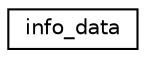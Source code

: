 digraph "Graphical Class Hierarchy"
{
  edge [fontname="Helvetica",fontsize="10",labelfontname="Helvetica",labelfontsize="10"];
  node [fontname="Helvetica",fontsize="10",shape=record];
  rankdir="LR";
  Node1 [label="info_data",height=0.2,width=0.4,color="black", fillcolor="white", style="filled",URL="$structinfo__data.html"];
}
